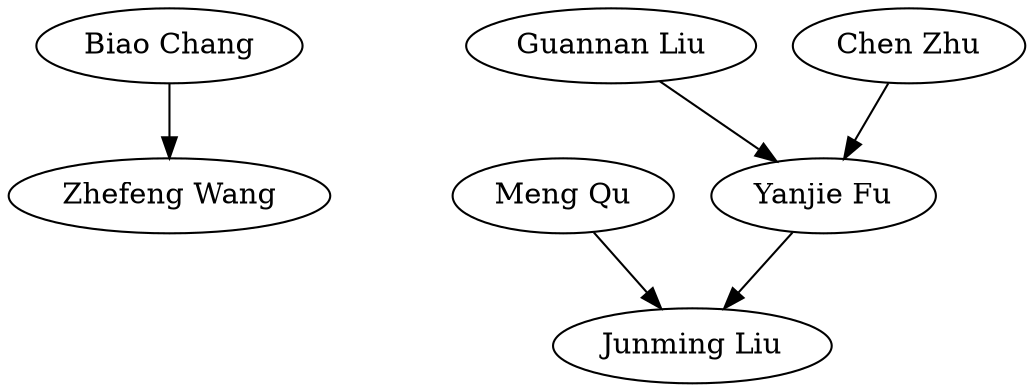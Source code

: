 strict digraph G{
"Biao Chang" -> "Zhefeng Wang"
"Meng Qu" -> "Junming Liu"
"Guannan Liu" -> "Yanjie Fu"
"Chen Zhu" -> "Yanjie Fu"
"Yanjie Fu" -> "Junming Liu"
}
